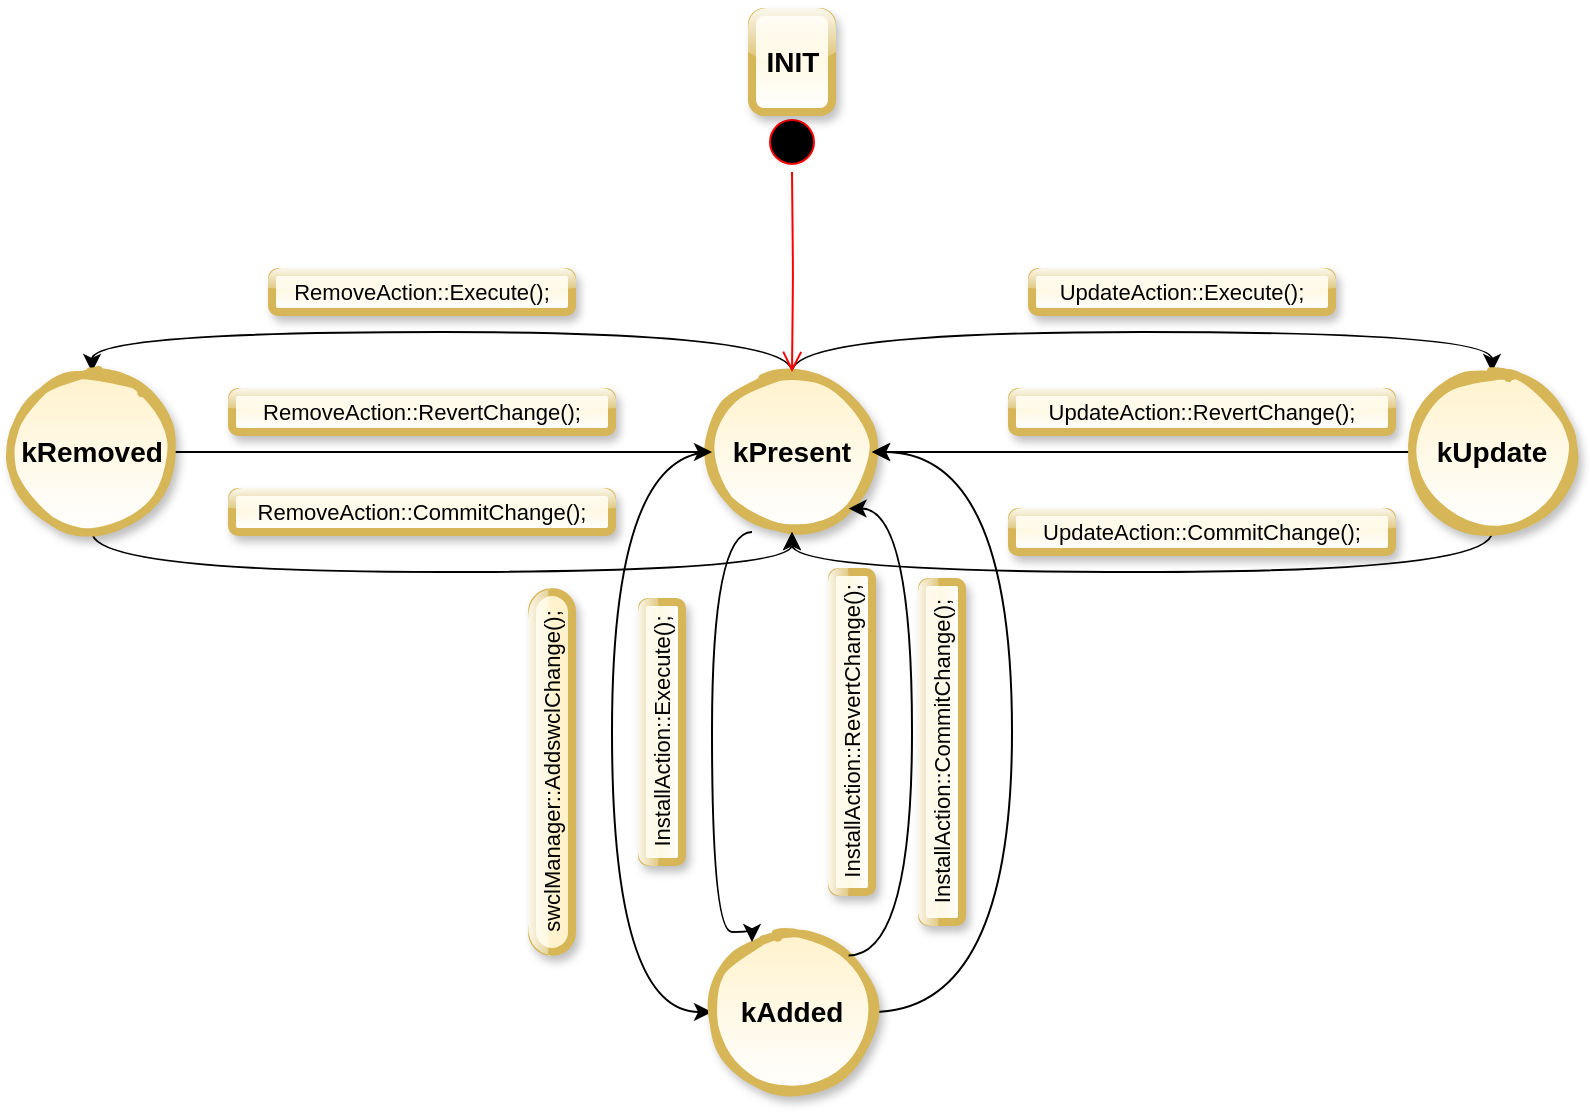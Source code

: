 <mxfile version="14.4.2" type="device"><diagram id="C5RBs43oDa-KdzZeNtuy" name="Page-1"><mxGraphModel dx="1695" dy="1694" grid="1" gridSize="10" guides="1" tooltips="1" connect="1" arrows="1" fold="1" page="1" pageScale="1" pageWidth="827" pageHeight="1169" math="0" shadow="0"><root><mxCell id="WIyWlLk6GJQsqaUBKTNV-0"/><mxCell id="WIyWlLk6GJQsqaUBKTNV-1" parent="WIyWlLk6GJQsqaUBKTNV-0"/><mxCell id="Lpmbt9wADiYtFIOR3ur1-8" style="edgeStyle=orthogonalEdgeStyle;curved=1;rounded=0;orthogonalLoop=1;jettySize=auto;html=1;exitX=0.5;exitY=0;exitDx=0;exitDy=0;entryX=0.5;entryY=0;entryDx=0;entryDy=0;" parent="WIyWlLk6GJQsqaUBKTNV-1" source="Lpmbt9wADiYtFIOR3ur1-0" target="Lpmbt9wADiYtFIOR3ur1-3" edge="1"><mxGeometry relative="1" as="geometry"><Array as="points"><mxPoint x="190" y="100"/><mxPoint x="540" y="100"/></Array></mxGeometry></mxCell><mxCell id="Lpmbt9wADiYtFIOR3ur1-15" style="edgeStyle=orthogonalEdgeStyle;curved=1;rounded=0;orthogonalLoop=1;jettySize=auto;html=1;exitX=0.5;exitY=0;exitDx=0;exitDy=0;entryX=0.5;entryY=0;entryDx=0;entryDy=0;" parent="WIyWlLk6GJQsqaUBKTNV-1" source="Lpmbt9wADiYtFIOR3ur1-0" target="Lpmbt9wADiYtFIOR3ur1-2" edge="1"><mxGeometry relative="1" as="geometry"/></mxCell><mxCell id="Lpmbt9wADiYtFIOR3ur1-18" style="edgeStyle=orthogonalEdgeStyle;curved=1;rounded=0;orthogonalLoop=1;jettySize=auto;html=1;entryX=0;entryY=0.5;entryDx=0;entryDy=0;exitX=0;exitY=0.5;exitDx=0;exitDy=0;" parent="WIyWlLk6GJQsqaUBKTNV-1" source="Lpmbt9wADiYtFIOR3ur1-0" target="Lpmbt9wADiYtFIOR3ur1-1" edge="1"><mxGeometry relative="1" as="geometry"><mxPoint x="140" y="440" as="targetPoint"/><Array as="points"><mxPoint x="100" y="160"/><mxPoint x="100" y="440"/></Array></mxGeometry></mxCell><mxCell id="Lpmbt9wADiYtFIOR3ur1-0" value="&lt;font style=&quot;font-size: 14px&quot;&gt;&lt;b&gt;kPresent&lt;/b&gt;&lt;/font&gt;" style="ellipse;whiteSpace=wrap;html=1;aspect=fixed;fillColor=#fff2cc;strokeColor=#d6b656;gradientColor=#ffffff;strokeWidth=4;shadow=1;sketch=1;" parent="WIyWlLk6GJQsqaUBKTNV-1" vertex="1"><mxGeometry x="150" y="120" width="80" height="80" as="geometry"/></mxCell><mxCell id="Lpmbt9wADiYtFIOR3ur1-17" style="edgeStyle=orthogonalEdgeStyle;curved=1;rounded=0;orthogonalLoop=1;jettySize=auto;html=1;exitX=1;exitY=0.5;exitDx=0;exitDy=0;entryX=1;entryY=0.5;entryDx=0;entryDy=0;" parent="WIyWlLk6GJQsqaUBKTNV-1" source="Lpmbt9wADiYtFIOR3ur1-1" target="Lpmbt9wADiYtFIOR3ur1-0" edge="1"><mxGeometry relative="1" as="geometry"><Array as="points"><mxPoint x="300" y="440"/><mxPoint x="300" y="160"/></Array></mxGeometry></mxCell><mxCell id="Lpmbt9wADiYtFIOR3ur1-1" value="&lt;font style=&quot;font-size: 14px&quot;&gt;&lt;b&gt;kAdded&lt;/b&gt;&lt;/font&gt;" style="ellipse;whiteSpace=wrap;html=1;aspect=fixed;shadow=1;sketch=1;fillColor=#fff2cc;strokeColor=#d6b656;gradientColor=#ffffff;strokeWidth=4;perimeterSpacing=0;" parent="WIyWlLk6GJQsqaUBKTNV-1" vertex="1"><mxGeometry x="150" y="400" width="80" height="80" as="geometry"/></mxCell><mxCell id="Lpmbt9wADiYtFIOR3ur1-13" style="edgeStyle=orthogonalEdgeStyle;curved=1;rounded=0;orthogonalLoop=1;jettySize=auto;html=1;exitX=1;exitY=0.5;exitDx=0;exitDy=0;entryX=0;entryY=0.5;entryDx=0;entryDy=0;" parent="WIyWlLk6GJQsqaUBKTNV-1" source="Lpmbt9wADiYtFIOR3ur1-2" target="Lpmbt9wADiYtFIOR3ur1-0" edge="1"><mxGeometry relative="1" as="geometry"/></mxCell><mxCell id="Lpmbt9wADiYtFIOR3ur1-16" style="edgeStyle=orthogonalEdgeStyle;curved=1;rounded=0;orthogonalLoop=1;jettySize=auto;html=1;exitX=0.5;exitY=1;exitDx=0;exitDy=0;entryX=0.5;entryY=1;entryDx=0;entryDy=0;" parent="WIyWlLk6GJQsqaUBKTNV-1" source="Lpmbt9wADiYtFIOR3ur1-2" target="Lpmbt9wADiYtFIOR3ur1-0" edge="1"><mxGeometry relative="1" as="geometry"/></mxCell><mxCell id="Lpmbt9wADiYtFIOR3ur1-2" value="&lt;b&gt;&lt;font style=&quot;font-size: 14px&quot;&gt;kRemoved&lt;/font&gt;&lt;/b&gt;" style="ellipse;whiteSpace=wrap;html=1;aspect=fixed;fillColor=#fff2cc;strokeColor=#d6b656;gradientColor=#ffffff;shadow=1;sketch=1;strokeWidth=4;perimeterSpacing=0;" parent="WIyWlLk6GJQsqaUBKTNV-1" vertex="1"><mxGeometry x="-200" y="120" width="80" height="80" as="geometry"/></mxCell><mxCell id="Lpmbt9wADiYtFIOR3ur1-9" style="edgeStyle=orthogonalEdgeStyle;curved=1;rounded=0;orthogonalLoop=1;jettySize=auto;html=1;exitX=0;exitY=0.5;exitDx=0;exitDy=0;entryX=1;entryY=0.5;entryDx=0;entryDy=0;" parent="WIyWlLk6GJQsqaUBKTNV-1" source="Lpmbt9wADiYtFIOR3ur1-3" target="Lpmbt9wADiYtFIOR3ur1-0" edge="1"><mxGeometry relative="1" as="geometry"><Array as="points"/></mxGeometry></mxCell><mxCell id="Lpmbt9wADiYtFIOR3ur1-10" style="edgeStyle=orthogonalEdgeStyle;curved=1;rounded=0;orthogonalLoop=1;jettySize=auto;html=1;exitX=0.5;exitY=1;exitDx=0;exitDy=0;entryX=0.5;entryY=1;entryDx=0;entryDy=0;" parent="WIyWlLk6GJQsqaUBKTNV-1" source="Lpmbt9wADiYtFIOR3ur1-3" target="Lpmbt9wADiYtFIOR3ur1-0" edge="1"><mxGeometry relative="1" as="geometry"/></mxCell><mxCell id="Lpmbt9wADiYtFIOR3ur1-3" value="&lt;font style=&quot;font-size: 14px&quot;&gt;&lt;b&gt;kUpdate&lt;/b&gt;&lt;/font&gt;" style="ellipse;whiteSpace=wrap;html=1;aspect=fixed;fillColor=#fff2cc;strokeColor=#d6b656;gradientColor=#ffffff;shadow=1;sketch=1;strokeWidth=4;" parent="WIyWlLk6GJQsqaUBKTNV-1" vertex="1"><mxGeometry x="500" y="120" width="80" height="80" as="geometry"/></mxCell><mxCell id="Lpmbt9wADiYtFIOR3ur1-20" style="edgeStyle=orthogonalEdgeStyle;curved=1;rounded=0;orthogonalLoop=1;jettySize=auto;html=1;entryX=0.25;entryY=0.063;entryDx=0;entryDy=0;entryPerimeter=0;" parent="WIyWlLk6GJQsqaUBKTNV-1" target="Lpmbt9wADiYtFIOR3ur1-1" edge="1"><mxGeometry relative="1" as="geometry"><Array as="points"><mxPoint x="150" y="200"/><mxPoint x="150" y="400"/><mxPoint x="170" y="400"/></Array><mxPoint x="170" y="200" as="sourcePoint"/></mxGeometry></mxCell><mxCell id="Lpmbt9wADiYtFIOR3ur1-22" value="&lt;font style=&quot;font-size: 11px&quot;&gt;RemoveAction::Execute();&lt;/font&gt;" style="text;html=1;strokeColor=#d6b656;align=center;verticalAlign=middle;whiteSpace=wrap;rounded=1;gradientColor=#ffffff;strokeWidth=4;glass=1;shadow=1;fillColor=#FFF2CC;" parent="WIyWlLk6GJQsqaUBKTNV-1" vertex="1"><mxGeometry x="-70" y="70" width="150" height="20" as="geometry"/></mxCell><mxCell id="Lpmbt9wADiYtFIOR3ur1-23" value="&lt;font style=&quot;font-size: 11px&quot;&gt;RemoveAction::RevertChange();&lt;/font&gt;" style="text;html=1;strokeColor=#d6b656;fillColor=#fff2cc;align=center;verticalAlign=middle;whiteSpace=wrap;rounded=1;gradientColor=#ffffff;strokeWidth=4;glass=1;shadow=1;" parent="WIyWlLk6GJQsqaUBKTNV-1" vertex="1"><mxGeometry x="-90" y="130" width="190" height="20" as="geometry"/></mxCell><mxCell id="Lpmbt9wADiYtFIOR3ur1-26" value="&lt;font style=&quot;font-size: 11px&quot;&gt;RemoveAction::CommitChange();&lt;/font&gt;" style="text;html=1;strokeColor=#d6b656;fillColor=#fff2cc;align=center;verticalAlign=middle;whiteSpace=wrap;rounded=1;gradientColor=#ffffff;glass=1;shadow=1;strokeWidth=4;" parent="WIyWlLk6GJQsqaUBKTNV-1" vertex="1"><mxGeometry x="-90" y="180" width="190" height="20" as="geometry"/></mxCell><mxCell id="Lpmbt9wADiYtFIOR3ur1-27" style="edgeStyle=orthogonalEdgeStyle;curved=1;rounded=0;orthogonalLoop=1;jettySize=auto;html=1;exitX=1;exitY=0;exitDx=0;exitDy=0;entryX=1;entryY=1;entryDx=0;entryDy=0;" parent="WIyWlLk6GJQsqaUBKTNV-1" source="Lpmbt9wADiYtFIOR3ur1-1" target="Lpmbt9wADiYtFIOR3ur1-0" edge="1"><mxGeometry relative="1" as="geometry"><Array as="points"><mxPoint x="250" y="412"/><mxPoint x="250" y="188"/></Array></mxGeometry></mxCell><mxCell id="Lpmbt9wADiYtFIOR3ur1-34" value="&lt;font style=&quot;font-size: 11px&quot;&gt;InstallAction::Execute();&lt;/font&gt;" style="text;html=1;align=center;verticalAlign=middle;resizable=0;points=[];autosize=1;fillColor=#fff2cc;strokeColor=#d6b656;gradientColor=#ffffff;rounded=1;shadow=1;glass=1;strokeWidth=4;rotation=-90;" parent="WIyWlLk6GJQsqaUBKTNV-1" vertex="1"><mxGeometry x="60" y="290" width="130" height="20" as="geometry"/></mxCell><mxCell id="Lpmbt9wADiYtFIOR3ur1-35" value="&lt;font style=&quot;font-size: 11px&quot;&gt;InstallAction::RevertChange();&lt;/font&gt;" style="text;html=1;align=center;verticalAlign=middle;resizable=0;points=[];autosize=1;fillColor=#fff2cc;strokeColor=#d6b656;gradientColor=#ffffff;rounded=1;glass=1;shadow=1;strokeWidth=4;rotation=-90;" parent="WIyWlLk6GJQsqaUBKTNV-1" vertex="1"><mxGeometry x="140" y="290" width="160" height="20" as="geometry"/></mxCell><mxCell id="Lpmbt9wADiYtFIOR3ur1-36" value="&lt;font style=&quot;font-size: 11px&quot;&gt;swclManager::AddswclChange();&lt;/font&gt;" style="text;html=1;align=center;verticalAlign=middle;resizable=0;points=[];autosize=1;fillColor=#fff2cc;strokeColor=#d6b656;rounded=1;arcSize=50;shadow=1;glass=1;strokeWidth=4;rotation=-90;" parent="WIyWlLk6GJQsqaUBKTNV-1" vertex="1"><mxGeometry x="-20" y="310" width="180" height="20" as="geometry"/></mxCell><mxCell id="Lpmbt9wADiYtFIOR3ur1-38" value="&lt;font style=&quot;font-size: 11px&quot;&gt;InstallAction::CommitChange();&lt;/font&gt;" style="text;html=1;align=center;verticalAlign=middle;resizable=0;points=[];autosize=1;fillColor=#fff2cc;strokeColor=#d6b656;strokeWidth=4;rounded=1;shadow=1;glass=1;gradientColor=#ffffff;rotation=-90;" parent="WIyWlLk6GJQsqaUBKTNV-1" vertex="1"><mxGeometry x="180" y="300" width="170" height="20" as="geometry"/></mxCell><mxCell id="Lpmbt9wADiYtFIOR3ur1-42" value="&lt;font style=&quot;font-size: 11px&quot;&gt;UpdateAction::Execute();&lt;/font&gt;" style="text;html=1;strokeColor=#d6b656;align=center;verticalAlign=middle;whiteSpace=wrap;rounded=1;gradientColor=#ffffff;strokeWidth=4;glass=1;shadow=1;fillColor=#FFF2CC;" parent="WIyWlLk6GJQsqaUBKTNV-1" vertex="1"><mxGeometry x="310" y="70" width="150" height="20" as="geometry"/></mxCell><mxCell id="Lpmbt9wADiYtFIOR3ur1-43" value="&lt;font style=&quot;font-size: 11px&quot;&gt;UpdateAction::RevertChange();&lt;/font&gt;" style="text;html=1;strokeColor=#d6b656;fillColor=#fff2cc;align=center;verticalAlign=middle;whiteSpace=wrap;rounded=1;gradientColor=#ffffff;strokeWidth=4;glass=1;shadow=1;" parent="WIyWlLk6GJQsqaUBKTNV-1" vertex="1"><mxGeometry x="300" y="130" width="190" height="20" as="geometry"/></mxCell><mxCell id="Lpmbt9wADiYtFIOR3ur1-44" value="&lt;font style=&quot;font-size: 11px&quot;&gt;UpdateAction::CommitChange();&lt;/font&gt;" style="text;html=1;strokeColor=#d6b656;fillColor=#fff2cc;align=center;verticalAlign=middle;whiteSpace=wrap;rounded=1;gradientColor=#ffffff;glass=1;shadow=1;strokeWidth=4;" parent="WIyWlLk6GJQsqaUBKTNV-1" vertex="1"><mxGeometry x="300" y="190" width="190" height="20" as="geometry"/></mxCell><mxCell id="Laf2goG1I-VU_tpr73rC-3" value="" style="ellipse;html=1;shape=startState;fillColor=#000000;strokeColor=#ff0000;" vertex="1" parent="WIyWlLk6GJQsqaUBKTNV-1"><mxGeometry x="175" y="-10" width="30" height="30" as="geometry"/></mxCell><mxCell id="Laf2goG1I-VU_tpr73rC-4" value="" style="edgeStyle=orthogonalEdgeStyle;html=1;verticalAlign=bottom;endArrow=open;endSize=8;strokeColor=#ff0000;entryX=0.5;entryY=0;entryDx=0;entryDy=0;" edge="1" parent="WIyWlLk6GJQsqaUBKTNV-1" target="Lpmbt9wADiYtFIOR3ur1-0"><mxGeometry relative="1" as="geometry"><mxPoint x="155" y="260" as="targetPoint"/><mxPoint x="190" y="20" as="sourcePoint"/></mxGeometry></mxCell><mxCell id="Laf2goG1I-VU_tpr73rC-5" value="&lt;h3&gt;&lt;font style=&quot;font-size: 14px&quot;&gt;INIT&lt;/font&gt;&lt;/h3&gt;" style="text;html=1;align=center;verticalAlign=middle;resizable=0;points=[];autosize=1;fillColor=#fff2cc;strokeColor=#d6b656;gradientColor=#ffffff;rounded=1;shadow=1;glass=1;strokeWidth=4;" vertex="1" parent="WIyWlLk6GJQsqaUBKTNV-1"><mxGeometry x="170" y="-60" width="40" height="50" as="geometry"/></mxCell></root></mxGraphModel></diagram></mxfile>